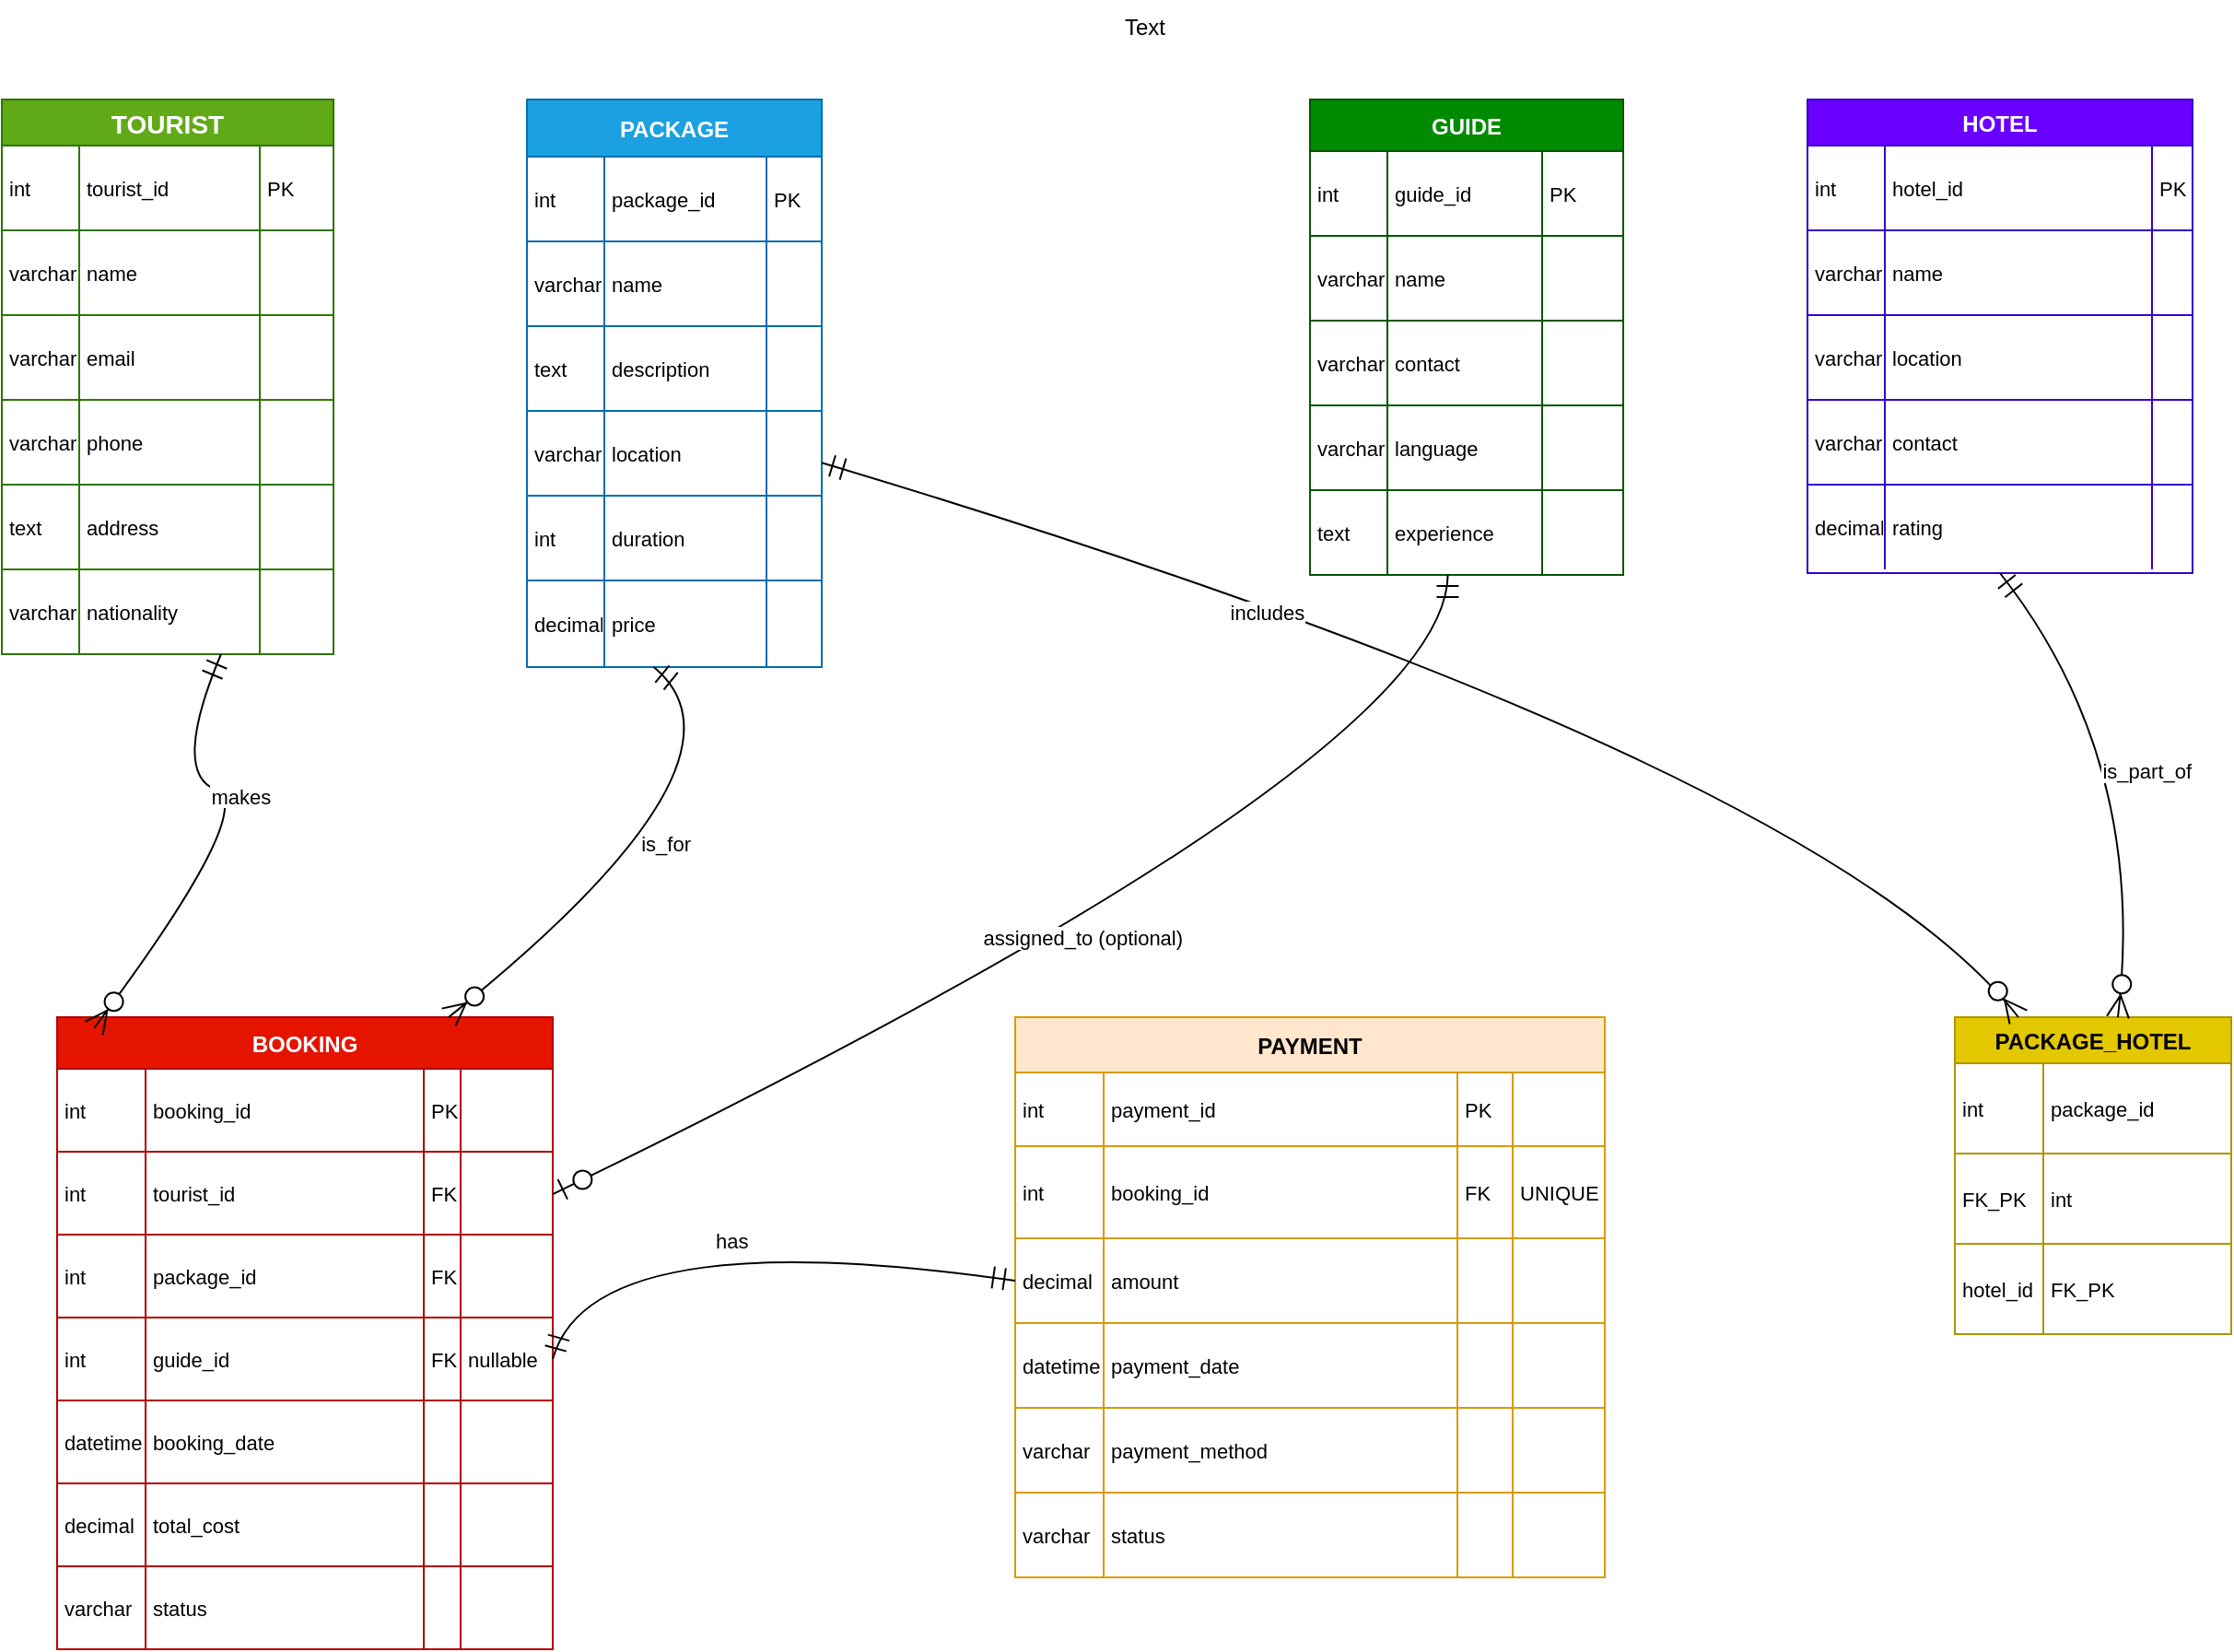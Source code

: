 <mxfile>
    <diagram name="Page-1" id="P1D9KIQ7xLqRnVpTingm">
        <mxGraphModel dx="1326" dy="1809" grid="1" gridSize="10" guides="1" tooltips="1" connect="1" arrows="1" fold="1" page="1" pageScale="1" pageWidth="850" pageHeight="1100" math="1" shadow="0">
            <root>
                <mxCell id="0"/>
                <mxCell id="1" parent="0"/>
                <mxCell id="0a70zYj2JpDnQ0otWvHq-27" value="TOURIST" style="shape=table;startSize=25;container=1;collapsible=0;childLayout=tableLayout;fixedRows=1;rowLines=1;fontStyle=1;align=center;resizeLast=1;fillColor=#60a917;fontColor=#ffffff;strokeColor=#2D7600;fontSize=14;" parent="1" vertex="1">
                    <mxGeometry x="60" y="12" width="180" height="301" as="geometry"/>
                </mxCell>
                <mxCell id="0a70zYj2JpDnQ0otWvHq-28" style="shape=tableRow;horizontal=0;startSize=0;swimlaneHead=0;swimlaneBody=0;fillColor=none;collapsible=0;dropTarget=0;points=[[0,0.5],[1,0.5]];portConstraint=eastwest;top=0;left=0;right=0;bottom=0;" parent="0a70zYj2JpDnQ0otWvHq-27" vertex="1">
                    <mxGeometry y="25" width="180" height="46" as="geometry"/>
                </mxCell>
                <mxCell id="0a70zYj2JpDnQ0otWvHq-29" value="int" style="shape=partialRectangle;connectable=0;fillColor=none;top=0;left=0;bottom=0;right=0;align=left;spacingLeft=2;overflow=hidden;fontSize=11;" parent="0a70zYj2JpDnQ0otWvHq-28" vertex="1">
                    <mxGeometry width="42" height="46" as="geometry">
                        <mxRectangle width="42" height="46" as="alternateBounds"/>
                    </mxGeometry>
                </mxCell>
                <mxCell id="0a70zYj2JpDnQ0otWvHq-30" value="tourist_id" style="shape=partialRectangle;connectable=0;fillColor=none;top=0;left=0;bottom=0;right=0;align=left;spacingLeft=2;overflow=hidden;fontSize=11;" parent="0a70zYj2JpDnQ0otWvHq-28" vertex="1">
                    <mxGeometry x="42" width="98" height="46" as="geometry">
                        <mxRectangle width="98" height="46" as="alternateBounds"/>
                    </mxGeometry>
                </mxCell>
                <mxCell id="0a70zYj2JpDnQ0otWvHq-31" value="PK" style="shape=partialRectangle;connectable=0;fillColor=none;top=0;left=0;bottom=0;right=0;align=left;spacingLeft=2;overflow=hidden;fontSize=11;" parent="0a70zYj2JpDnQ0otWvHq-28" vertex="1">
                    <mxGeometry x="140" width="40" height="46" as="geometry">
                        <mxRectangle width="40" height="46" as="alternateBounds"/>
                    </mxGeometry>
                </mxCell>
                <mxCell id="0a70zYj2JpDnQ0otWvHq-32" style="shape=tableRow;horizontal=0;startSize=0;swimlaneHead=0;swimlaneBody=0;fillColor=none;collapsible=0;dropTarget=0;points=[[0,0.5],[1,0.5]];portConstraint=eastwest;top=0;left=0;right=0;bottom=0;" parent="0a70zYj2JpDnQ0otWvHq-27" vertex="1">
                    <mxGeometry y="71" width="180" height="46" as="geometry"/>
                </mxCell>
                <mxCell id="0a70zYj2JpDnQ0otWvHq-33" value="varchar" style="shape=partialRectangle;connectable=0;fillColor=none;top=0;left=0;bottom=0;right=0;align=left;spacingLeft=2;overflow=hidden;fontSize=11;" parent="0a70zYj2JpDnQ0otWvHq-32" vertex="1">
                    <mxGeometry width="42" height="46" as="geometry">
                        <mxRectangle width="42" height="46" as="alternateBounds"/>
                    </mxGeometry>
                </mxCell>
                <mxCell id="0a70zYj2JpDnQ0otWvHq-34" value="name" style="shape=partialRectangle;connectable=0;fillColor=none;top=0;left=0;bottom=0;right=0;align=left;spacingLeft=2;overflow=hidden;fontSize=11;" parent="0a70zYj2JpDnQ0otWvHq-32" vertex="1">
                    <mxGeometry x="42" width="98" height="46" as="geometry">
                        <mxRectangle width="98" height="46" as="alternateBounds"/>
                    </mxGeometry>
                </mxCell>
                <mxCell id="0a70zYj2JpDnQ0otWvHq-35" value="" style="shape=partialRectangle;connectable=0;fillColor=none;top=0;left=0;bottom=0;right=0;align=left;spacingLeft=2;overflow=hidden;fontSize=11;" parent="0a70zYj2JpDnQ0otWvHq-32" vertex="1">
                    <mxGeometry x="140" width="40" height="46" as="geometry">
                        <mxRectangle width="40" height="46" as="alternateBounds"/>
                    </mxGeometry>
                </mxCell>
                <mxCell id="0a70zYj2JpDnQ0otWvHq-36" style="shape=tableRow;horizontal=0;startSize=0;swimlaneHead=0;swimlaneBody=0;fillColor=none;collapsible=0;dropTarget=0;points=[[0,0.5],[1,0.5]];portConstraint=eastwest;top=0;left=0;right=0;bottom=0;" parent="0a70zYj2JpDnQ0otWvHq-27" vertex="1">
                    <mxGeometry y="117" width="180" height="46" as="geometry"/>
                </mxCell>
                <mxCell id="0a70zYj2JpDnQ0otWvHq-37" value="varchar" style="shape=partialRectangle;connectable=0;fillColor=none;top=0;left=0;bottom=0;right=0;align=left;spacingLeft=2;overflow=hidden;fontSize=11;" parent="0a70zYj2JpDnQ0otWvHq-36" vertex="1">
                    <mxGeometry width="42" height="46" as="geometry">
                        <mxRectangle width="42" height="46" as="alternateBounds"/>
                    </mxGeometry>
                </mxCell>
                <mxCell id="0a70zYj2JpDnQ0otWvHq-38" value="email" style="shape=partialRectangle;connectable=0;fillColor=none;top=0;left=0;bottom=0;right=0;align=left;spacingLeft=2;overflow=hidden;fontSize=11;" parent="0a70zYj2JpDnQ0otWvHq-36" vertex="1">
                    <mxGeometry x="42" width="98" height="46" as="geometry">
                        <mxRectangle width="98" height="46" as="alternateBounds"/>
                    </mxGeometry>
                </mxCell>
                <mxCell id="0a70zYj2JpDnQ0otWvHq-39" value="" style="shape=partialRectangle;connectable=0;fillColor=none;top=0;left=0;bottom=0;right=0;align=left;spacingLeft=2;overflow=hidden;fontSize=11;" parent="0a70zYj2JpDnQ0otWvHq-36" vertex="1">
                    <mxGeometry x="140" width="40" height="46" as="geometry">
                        <mxRectangle width="40" height="46" as="alternateBounds"/>
                    </mxGeometry>
                </mxCell>
                <mxCell id="0a70zYj2JpDnQ0otWvHq-40" style="shape=tableRow;horizontal=0;startSize=0;swimlaneHead=0;swimlaneBody=0;fillColor=none;collapsible=0;dropTarget=0;points=[[0,0.5],[1,0.5]];portConstraint=eastwest;top=0;left=0;right=0;bottom=0;" parent="0a70zYj2JpDnQ0otWvHq-27" vertex="1">
                    <mxGeometry y="163" width="180" height="46" as="geometry"/>
                </mxCell>
                <mxCell id="0a70zYj2JpDnQ0otWvHq-41" value="varchar" style="shape=partialRectangle;connectable=0;fillColor=none;top=0;left=0;bottom=0;right=0;align=left;spacingLeft=2;overflow=hidden;fontSize=11;" parent="0a70zYj2JpDnQ0otWvHq-40" vertex="1">
                    <mxGeometry width="42" height="46" as="geometry">
                        <mxRectangle width="42" height="46" as="alternateBounds"/>
                    </mxGeometry>
                </mxCell>
                <mxCell id="0a70zYj2JpDnQ0otWvHq-42" value="phone" style="shape=partialRectangle;connectable=0;fillColor=none;top=0;left=0;bottom=0;right=0;align=left;spacingLeft=2;overflow=hidden;fontSize=11;" parent="0a70zYj2JpDnQ0otWvHq-40" vertex="1">
                    <mxGeometry x="42" width="98" height="46" as="geometry">
                        <mxRectangle width="98" height="46" as="alternateBounds"/>
                    </mxGeometry>
                </mxCell>
                <mxCell id="0a70zYj2JpDnQ0otWvHq-43" value="" style="shape=partialRectangle;connectable=0;fillColor=none;top=0;left=0;bottom=0;right=0;align=left;spacingLeft=2;overflow=hidden;fontSize=11;" parent="0a70zYj2JpDnQ0otWvHq-40" vertex="1">
                    <mxGeometry x="140" width="40" height="46" as="geometry">
                        <mxRectangle width="40" height="46" as="alternateBounds"/>
                    </mxGeometry>
                </mxCell>
                <mxCell id="0a70zYj2JpDnQ0otWvHq-44" style="shape=tableRow;horizontal=0;startSize=0;swimlaneHead=0;swimlaneBody=0;fillColor=none;collapsible=0;dropTarget=0;points=[[0,0.5],[1,0.5]];portConstraint=eastwest;top=0;left=0;right=0;bottom=0;" parent="0a70zYj2JpDnQ0otWvHq-27" vertex="1">
                    <mxGeometry y="209" width="180" height="46" as="geometry"/>
                </mxCell>
                <mxCell id="0a70zYj2JpDnQ0otWvHq-45" value="text" style="shape=partialRectangle;connectable=0;fillColor=none;top=0;left=0;bottom=0;right=0;align=left;spacingLeft=2;overflow=hidden;fontSize=11;" parent="0a70zYj2JpDnQ0otWvHq-44" vertex="1">
                    <mxGeometry width="42" height="46" as="geometry">
                        <mxRectangle width="42" height="46" as="alternateBounds"/>
                    </mxGeometry>
                </mxCell>
                <mxCell id="0a70zYj2JpDnQ0otWvHq-46" value="address" style="shape=partialRectangle;connectable=0;fillColor=none;top=0;left=0;bottom=0;right=0;align=left;spacingLeft=2;overflow=hidden;fontSize=11;" parent="0a70zYj2JpDnQ0otWvHq-44" vertex="1">
                    <mxGeometry x="42" width="98" height="46" as="geometry">
                        <mxRectangle width="98" height="46" as="alternateBounds"/>
                    </mxGeometry>
                </mxCell>
                <mxCell id="0a70zYj2JpDnQ0otWvHq-47" value="" style="shape=partialRectangle;connectable=0;fillColor=none;top=0;left=0;bottom=0;right=0;align=left;spacingLeft=2;overflow=hidden;fontSize=11;" parent="0a70zYj2JpDnQ0otWvHq-44" vertex="1">
                    <mxGeometry x="140" width="40" height="46" as="geometry">
                        <mxRectangle width="40" height="46" as="alternateBounds"/>
                    </mxGeometry>
                </mxCell>
                <mxCell id="0a70zYj2JpDnQ0otWvHq-48" style="shape=tableRow;horizontal=0;startSize=0;swimlaneHead=0;swimlaneBody=0;fillColor=none;collapsible=0;dropTarget=0;points=[[0,0.5],[1,0.5]];portConstraint=eastwest;top=0;left=0;right=0;bottom=0;" parent="0a70zYj2JpDnQ0otWvHq-27" vertex="1">
                    <mxGeometry y="255" width="180" height="46" as="geometry"/>
                </mxCell>
                <mxCell id="0a70zYj2JpDnQ0otWvHq-49" value="varchar" style="shape=partialRectangle;connectable=0;fillColor=none;top=0;left=0;bottom=0;right=0;align=left;spacingLeft=2;overflow=hidden;fontSize=11;" parent="0a70zYj2JpDnQ0otWvHq-48" vertex="1">
                    <mxGeometry width="42" height="46" as="geometry">
                        <mxRectangle width="42" height="46" as="alternateBounds"/>
                    </mxGeometry>
                </mxCell>
                <mxCell id="0a70zYj2JpDnQ0otWvHq-50" value="nationality" style="shape=partialRectangle;connectable=0;fillColor=none;top=0;left=0;bottom=0;right=0;align=left;spacingLeft=2;overflow=hidden;fontSize=11;" parent="0a70zYj2JpDnQ0otWvHq-48" vertex="1">
                    <mxGeometry x="42" width="98" height="46" as="geometry">
                        <mxRectangle width="98" height="46" as="alternateBounds"/>
                    </mxGeometry>
                </mxCell>
                <mxCell id="0a70zYj2JpDnQ0otWvHq-51" value="" style="shape=partialRectangle;connectable=0;fillColor=none;top=0;left=0;bottom=0;right=0;align=left;spacingLeft=2;overflow=hidden;fontSize=11;" parent="0a70zYj2JpDnQ0otWvHq-48" vertex="1">
                    <mxGeometry x="140" width="40" height="46" as="geometry">
                        <mxRectangle width="40" height="46" as="alternateBounds"/>
                    </mxGeometry>
                </mxCell>
                <mxCell id="0a70zYj2JpDnQ0otWvHq-52" value="PACKAGE" style="shape=table;startSize=31;container=1;collapsible=0;childLayout=tableLayout;fixedRows=1;rowLines=1;fontStyle=1;align=center;resizeLast=1;fillColor=#1ba1e2;fontColor=#ffffff;strokeColor=#006EAF;" parent="1" vertex="1">
                    <mxGeometry x="345" y="12" width="160" height="308" as="geometry"/>
                </mxCell>
                <mxCell id="0a70zYj2JpDnQ0otWvHq-53" style="shape=tableRow;horizontal=0;startSize=0;swimlaneHead=0;swimlaneBody=0;fillColor=none;collapsible=0;dropTarget=0;points=[[0,0.5],[1,0.5]];portConstraint=eastwest;top=0;left=0;right=0;bottom=0;" parent="0a70zYj2JpDnQ0otWvHq-52" vertex="1">
                    <mxGeometry y="31" width="160" height="46" as="geometry"/>
                </mxCell>
                <mxCell id="0a70zYj2JpDnQ0otWvHq-54" value="int" style="shape=partialRectangle;connectable=0;fillColor=none;top=0;left=0;bottom=0;right=0;align=left;spacingLeft=2;overflow=hidden;fontSize=11;" parent="0a70zYj2JpDnQ0otWvHq-53" vertex="1">
                    <mxGeometry width="42" height="46" as="geometry">
                        <mxRectangle width="42" height="46" as="alternateBounds"/>
                    </mxGeometry>
                </mxCell>
                <mxCell id="0a70zYj2JpDnQ0otWvHq-55" value="package_id" style="shape=partialRectangle;connectable=0;fillColor=none;top=0;left=0;bottom=0;right=0;align=left;spacingLeft=2;overflow=hidden;fontSize=11;" parent="0a70zYj2JpDnQ0otWvHq-53" vertex="1">
                    <mxGeometry x="42" width="88" height="46" as="geometry">
                        <mxRectangle width="88" height="46" as="alternateBounds"/>
                    </mxGeometry>
                </mxCell>
                <mxCell id="0a70zYj2JpDnQ0otWvHq-56" value="PK" style="shape=partialRectangle;connectable=0;fillColor=none;top=0;left=0;bottom=0;right=0;align=left;spacingLeft=2;overflow=hidden;fontSize=11;" parent="0a70zYj2JpDnQ0otWvHq-53" vertex="1">
                    <mxGeometry x="130" width="30" height="46" as="geometry">
                        <mxRectangle width="30" height="46" as="alternateBounds"/>
                    </mxGeometry>
                </mxCell>
                <mxCell id="0a70zYj2JpDnQ0otWvHq-57" style="shape=tableRow;horizontal=0;startSize=0;swimlaneHead=0;swimlaneBody=0;fillColor=none;collapsible=0;dropTarget=0;points=[[0,0.5],[1,0.5]];portConstraint=eastwest;top=0;left=0;right=0;bottom=0;" parent="0a70zYj2JpDnQ0otWvHq-52" vertex="1">
                    <mxGeometry y="77" width="160" height="46" as="geometry"/>
                </mxCell>
                <mxCell id="0a70zYj2JpDnQ0otWvHq-58" value="varchar" style="shape=partialRectangle;connectable=0;fillColor=none;top=0;left=0;bottom=0;right=0;align=left;spacingLeft=2;overflow=hidden;fontSize=11;" parent="0a70zYj2JpDnQ0otWvHq-57" vertex="1">
                    <mxGeometry width="42" height="46" as="geometry">
                        <mxRectangle width="42" height="46" as="alternateBounds"/>
                    </mxGeometry>
                </mxCell>
                <mxCell id="0a70zYj2JpDnQ0otWvHq-59" value="name" style="shape=partialRectangle;connectable=0;fillColor=none;top=0;left=0;bottom=0;right=0;align=left;spacingLeft=2;overflow=hidden;fontSize=11;" parent="0a70zYj2JpDnQ0otWvHq-57" vertex="1">
                    <mxGeometry x="42" width="88" height="46" as="geometry">
                        <mxRectangle width="88" height="46" as="alternateBounds"/>
                    </mxGeometry>
                </mxCell>
                <mxCell id="0a70zYj2JpDnQ0otWvHq-60" value="" style="shape=partialRectangle;connectable=0;fillColor=none;top=0;left=0;bottom=0;right=0;align=left;spacingLeft=2;overflow=hidden;fontSize=11;" parent="0a70zYj2JpDnQ0otWvHq-57" vertex="1">
                    <mxGeometry x="130" width="30" height="46" as="geometry">
                        <mxRectangle width="30" height="46" as="alternateBounds"/>
                    </mxGeometry>
                </mxCell>
                <mxCell id="0a70zYj2JpDnQ0otWvHq-61" style="shape=tableRow;horizontal=0;startSize=0;swimlaneHead=0;swimlaneBody=0;fillColor=none;collapsible=0;dropTarget=0;points=[[0,0.5],[1,0.5]];portConstraint=eastwest;top=0;left=0;right=0;bottom=0;" parent="0a70zYj2JpDnQ0otWvHq-52" vertex="1">
                    <mxGeometry y="123" width="160" height="46" as="geometry"/>
                </mxCell>
                <mxCell id="0a70zYj2JpDnQ0otWvHq-62" value="text" style="shape=partialRectangle;connectable=0;fillColor=none;top=0;left=0;bottom=0;right=0;align=left;spacingLeft=2;overflow=hidden;fontSize=11;" parent="0a70zYj2JpDnQ0otWvHq-61" vertex="1">
                    <mxGeometry width="42" height="46" as="geometry">
                        <mxRectangle width="42" height="46" as="alternateBounds"/>
                    </mxGeometry>
                </mxCell>
                <mxCell id="0a70zYj2JpDnQ0otWvHq-63" value="description" style="shape=partialRectangle;connectable=0;fillColor=none;top=0;left=0;bottom=0;right=0;align=left;spacingLeft=2;overflow=hidden;fontSize=11;" parent="0a70zYj2JpDnQ0otWvHq-61" vertex="1">
                    <mxGeometry x="42" width="88" height="46" as="geometry">
                        <mxRectangle width="88" height="46" as="alternateBounds"/>
                    </mxGeometry>
                </mxCell>
                <mxCell id="0a70zYj2JpDnQ0otWvHq-64" value="" style="shape=partialRectangle;connectable=0;fillColor=none;top=0;left=0;bottom=0;right=0;align=left;spacingLeft=2;overflow=hidden;fontSize=11;" parent="0a70zYj2JpDnQ0otWvHq-61" vertex="1">
                    <mxGeometry x="130" width="30" height="46" as="geometry">
                        <mxRectangle width="30" height="46" as="alternateBounds"/>
                    </mxGeometry>
                </mxCell>
                <mxCell id="0a70zYj2JpDnQ0otWvHq-65" style="shape=tableRow;horizontal=0;startSize=0;swimlaneHead=0;swimlaneBody=0;fillColor=none;collapsible=0;dropTarget=0;points=[[0,0.5],[1,0.5]];portConstraint=eastwest;top=0;left=0;right=0;bottom=0;" parent="0a70zYj2JpDnQ0otWvHq-52" vertex="1">
                    <mxGeometry y="169" width="160" height="46" as="geometry"/>
                </mxCell>
                <mxCell id="0a70zYj2JpDnQ0otWvHq-66" value="varchar" style="shape=partialRectangle;connectable=0;fillColor=none;top=0;left=0;bottom=0;right=0;align=left;spacingLeft=2;overflow=hidden;fontSize=11;" parent="0a70zYj2JpDnQ0otWvHq-65" vertex="1">
                    <mxGeometry width="42" height="46" as="geometry">
                        <mxRectangle width="42" height="46" as="alternateBounds"/>
                    </mxGeometry>
                </mxCell>
                <mxCell id="0a70zYj2JpDnQ0otWvHq-67" value="location" style="shape=partialRectangle;connectable=0;fillColor=none;top=0;left=0;bottom=0;right=0;align=left;spacingLeft=2;overflow=hidden;fontSize=11;" parent="0a70zYj2JpDnQ0otWvHq-65" vertex="1">
                    <mxGeometry x="42" width="88" height="46" as="geometry">
                        <mxRectangle width="88" height="46" as="alternateBounds"/>
                    </mxGeometry>
                </mxCell>
                <mxCell id="0a70zYj2JpDnQ0otWvHq-68" value="" style="shape=partialRectangle;connectable=0;fillColor=none;top=0;left=0;bottom=0;right=0;align=left;spacingLeft=2;overflow=hidden;fontSize=11;" parent="0a70zYj2JpDnQ0otWvHq-65" vertex="1">
                    <mxGeometry x="130" width="30" height="46" as="geometry">
                        <mxRectangle width="30" height="46" as="alternateBounds"/>
                    </mxGeometry>
                </mxCell>
                <mxCell id="0a70zYj2JpDnQ0otWvHq-69" style="shape=tableRow;horizontal=0;startSize=0;swimlaneHead=0;swimlaneBody=0;fillColor=none;collapsible=0;dropTarget=0;points=[[0,0.5],[1,0.5]];portConstraint=eastwest;top=0;left=0;right=0;bottom=0;" parent="0a70zYj2JpDnQ0otWvHq-52" vertex="1">
                    <mxGeometry y="215" width="160" height="46" as="geometry"/>
                </mxCell>
                <mxCell id="0a70zYj2JpDnQ0otWvHq-70" value="int" style="shape=partialRectangle;connectable=0;fillColor=none;top=0;left=0;bottom=0;right=0;align=left;spacingLeft=2;overflow=hidden;fontSize=11;" parent="0a70zYj2JpDnQ0otWvHq-69" vertex="1">
                    <mxGeometry width="42" height="46" as="geometry">
                        <mxRectangle width="42" height="46" as="alternateBounds"/>
                    </mxGeometry>
                </mxCell>
                <mxCell id="0a70zYj2JpDnQ0otWvHq-71" value="duration" style="shape=partialRectangle;connectable=0;fillColor=none;top=0;left=0;bottom=0;right=0;align=left;spacingLeft=2;overflow=hidden;fontSize=11;" parent="0a70zYj2JpDnQ0otWvHq-69" vertex="1">
                    <mxGeometry x="42" width="88" height="46" as="geometry">
                        <mxRectangle width="88" height="46" as="alternateBounds"/>
                    </mxGeometry>
                </mxCell>
                <mxCell id="0a70zYj2JpDnQ0otWvHq-72" value="" style="shape=partialRectangle;connectable=0;fillColor=none;top=0;left=0;bottom=0;right=0;align=left;spacingLeft=2;overflow=hidden;fontSize=11;" parent="0a70zYj2JpDnQ0otWvHq-69" vertex="1">
                    <mxGeometry x="130" width="30" height="46" as="geometry">
                        <mxRectangle width="30" height="46" as="alternateBounds"/>
                    </mxGeometry>
                </mxCell>
                <mxCell id="0a70zYj2JpDnQ0otWvHq-73" style="shape=tableRow;horizontal=0;startSize=0;swimlaneHead=0;swimlaneBody=0;fillColor=none;collapsible=0;dropTarget=0;points=[[0,0.5],[1,0.5]];portConstraint=eastwest;top=0;left=0;right=0;bottom=0;" parent="0a70zYj2JpDnQ0otWvHq-52" vertex="1">
                    <mxGeometry y="261" width="160" height="47" as="geometry"/>
                </mxCell>
                <mxCell id="0a70zYj2JpDnQ0otWvHq-74" value="decimal" style="shape=partialRectangle;connectable=0;fillColor=none;top=0;left=0;bottom=0;right=0;align=left;spacingLeft=2;overflow=hidden;fontSize=11;" parent="0a70zYj2JpDnQ0otWvHq-73" vertex="1">
                    <mxGeometry width="42" height="47" as="geometry">
                        <mxRectangle width="42" height="47" as="alternateBounds"/>
                    </mxGeometry>
                </mxCell>
                <mxCell id="0a70zYj2JpDnQ0otWvHq-75" value="price" style="shape=partialRectangle;connectable=0;fillColor=none;top=0;left=0;bottom=0;right=0;align=left;spacingLeft=2;overflow=hidden;fontSize=11;" parent="0a70zYj2JpDnQ0otWvHq-73" vertex="1">
                    <mxGeometry x="42" width="88" height="47" as="geometry">
                        <mxRectangle width="88" height="47" as="alternateBounds"/>
                    </mxGeometry>
                </mxCell>
                <mxCell id="0a70zYj2JpDnQ0otWvHq-76" value="" style="shape=partialRectangle;connectable=0;fillColor=none;top=0;left=0;bottom=0;right=0;align=left;spacingLeft=2;overflow=hidden;fontSize=11;" parent="0a70zYj2JpDnQ0otWvHq-73" vertex="1">
                    <mxGeometry x="130" width="30" height="47" as="geometry">
                        <mxRectangle width="30" height="47" as="alternateBounds"/>
                    </mxGeometry>
                </mxCell>
                <mxCell id="0a70zYj2JpDnQ0otWvHq-77" value="GUIDE" style="shape=table;startSize=28;container=1;collapsible=0;childLayout=tableLayout;fixedRows=1;rowLines=1;fontStyle=1;align=center;resizeLast=1;fillColor=#008a00;fontColor=#ffffff;strokeColor=#005700;" parent="1" vertex="1">
                    <mxGeometry x="770" y="12" width="170" height="258" as="geometry"/>
                </mxCell>
                <mxCell id="0a70zYj2JpDnQ0otWvHq-78" style="shape=tableRow;horizontal=0;startSize=0;swimlaneHead=0;swimlaneBody=0;fillColor=none;collapsible=0;dropTarget=0;points=[[0,0.5],[1,0.5]];portConstraint=eastwest;top=0;left=0;right=0;bottom=0;" parent="0a70zYj2JpDnQ0otWvHq-77" vertex="1">
                    <mxGeometry y="28" width="170" height="46" as="geometry"/>
                </mxCell>
                <mxCell id="0a70zYj2JpDnQ0otWvHq-79" value="int" style="shape=partialRectangle;connectable=0;fillColor=none;top=0;left=0;bottom=0;right=0;align=left;spacingLeft=2;overflow=hidden;fontSize=11;" parent="0a70zYj2JpDnQ0otWvHq-78" vertex="1">
                    <mxGeometry width="42" height="46" as="geometry">
                        <mxRectangle width="42" height="46" as="alternateBounds"/>
                    </mxGeometry>
                </mxCell>
                <mxCell id="0a70zYj2JpDnQ0otWvHq-80" value="guide_id" style="shape=partialRectangle;connectable=0;fillColor=none;top=0;left=0;bottom=0;right=0;align=left;spacingLeft=2;overflow=hidden;fontSize=11;" parent="0a70zYj2JpDnQ0otWvHq-78" vertex="1">
                    <mxGeometry x="42" width="84" height="46" as="geometry">
                        <mxRectangle width="84" height="46" as="alternateBounds"/>
                    </mxGeometry>
                </mxCell>
                <mxCell id="0a70zYj2JpDnQ0otWvHq-81" value="PK" style="shape=partialRectangle;connectable=0;fillColor=none;top=0;left=0;bottom=0;right=0;align=left;spacingLeft=2;overflow=hidden;fontSize=11;" parent="0a70zYj2JpDnQ0otWvHq-78" vertex="1">
                    <mxGeometry x="126" width="44" height="46" as="geometry">
                        <mxRectangle width="44" height="46" as="alternateBounds"/>
                    </mxGeometry>
                </mxCell>
                <mxCell id="0a70zYj2JpDnQ0otWvHq-82" style="shape=tableRow;horizontal=0;startSize=0;swimlaneHead=0;swimlaneBody=0;fillColor=none;collapsible=0;dropTarget=0;points=[[0,0.5],[1,0.5]];portConstraint=eastwest;top=0;left=0;right=0;bottom=0;" parent="0a70zYj2JpDnQ0otWvHq-77" vertex="1">
                    <mxGeometry y="74" width="170" height="46" as="geometry"/>
                </mxCell>
                <mxCell id="0a70zYj2JpDnQ0otWvHq-83" value="varchar" style="shape=partialRectangle;connectable=0;fillColor=none;top=0;left=0;bottom=0;right=0;align=left;spacingLeft=2;overflow=hidden;fontSize=11;" parent="0a70zYj2JpDnQ0otWvHq-82" vertex="1">
                    <mxGeometry width="42" height="46" as="geometry">
                        <mxRectangle width="42" height="46" as="alternateBounds"/>
                    </mxGeometry>
                </mxCell>
                <mxCell id="0a70zYj2JpDnQ0otWvHq-84" value="name" style="shape=partialRectangle;connectable=0;fillColor=none;top=0;left=0;bottom=0;right=0;align=left;spacingLeft=2;overflow=hidden;fontSize=11;" parent="0a70zYj2JpDnQ0otWvHq-82" vertex="1">
                    <mxGeometry x="42" width="84" height="46" as="geometry">
                        <mxRectangle width="84" height="46" as="alternateBounds"/>
                    </mxGeometry>
                </mxCell>
                <mxCell id="0a70zYj2JpDnQ0otWvHq-85" value="" style="shape=partialRectangle;connectable=0;fillColor=none;top=0;left=0;bottom=0;right=0;align=left;spacingLeft=2;overflow=hidden;fontSize=11;" parent="0a70zYj2JpDnQ0otWvHq-82" vertex="1">
                    <mxGeometry x="126" width="44" height="46" as="geometry">
                        <mxRectangle width="44" height="46" as="alternateBounds"/>
                    </mxGeometry>
                </mxCell>
                <mxCell id="0a70zYj2JpDnQ0otWvHq-86" style="shape=tableRow;horizontal=0;startSize=0;swimlaneHead=0;swimlaneBody=0;fillColor=none;collapsible=0;dropTarget=0;points=[[0,0.5],[1,0.5]];portConstraint=eastwest;top=0;left=0;right=0;bottom=0;" parent="0a70zYj2JpDnQ0otWvHq-77" vertex="1">
                    <mxGeometry y="120" width="170" height="46" as="geometry"/>
                </mxCell>
                <mxCell id="0a70zYj2JpDnQ0otWvHq-87" value="varchar" style="shape=partialRectangle;connectable=0;fillColor=none;top=0;left=0;bottom=0;right=0;align=left;spacingLeft=2;overflow=hidden;fontSize=11;" parent="0a70zYj2JpDnQ0otWvHq-86" vertex="1">
                    <mxGeometry width="42" height="46" as="geometry">
                        <mxRectangle width="42" height="46" as="alternateBounds"/>
                    </mxGeometry>
                </mxCell>
                <mxCell id="0a70zYj2JpDnQ0otWvHq-88" value="contact" style="shape=partialRectangle;connectable=0;fillColor=none;top=0;left=0;bottom=0;right=0;align=left;spacingLeft=2;overflow=hidden;fontSize=11;" parent="0a70zYj2JpDnQ0otWvHq-86" vertex="1">
                    <mxGeometry x="42" width="84" height="46" as="geometry">
                        <mxRectangle width="84" height="46" as="alternateBounds"/>
                    </mxGeometry>
                </mxCell>
                <mxCell id="0a70zYj2JpDnQ0otWvHq-89" value="" style="shape=partialRectangle;connectable=0;fillColor=none;top=0;left=0;bottom=0;right=0;align=left;spacingLeft=2;overflow=hidden;fontSize=11;" parent="0a70zYj2JpDnQ0otWvHq-86" vertex="1">
                    <mxGeometry x="126" width="44" height="46" as="geometry">
                        <mxRectangle width="44" height="46" as="alternateBounds"/>
                    </mxGeometry>
                </mxCell>
                <mxCell id="0a70zYj2JpDnQ0otWvHq-90" style="shape=tableRow;horizontal=0;startSize=0;swimlaneHead=0;swimlaneBody=0;fillColor=none;collapsible=0;dropTarget=0;points=[[0,0.5],[1,0.5]];portConstraint=eastwest;top=0;left=0;right=0;bottom=0;" parent="0a70zYj2JpDnQ0otWvHq-77" vertex="1">
                    <mxGeometry y="166" width="170" height="46" as="geometry"/>
                </mxCell>
                <mxCell id="0a70zYj2JpDnQ0otWvHq-91" value="varchar" style="shape=partialRectangle;connectable=0;fillColor=none;top=0;left=0;bottom=0;right=0;align=left;spacingLeft=2;overflow=hidden;fontSize=11;" parent="0a70zYj2JpDnQ0otWvHq-90" vertex="1">
                    <mxGeometry width="42" height="46" as="geometry">
                        <mxRectangle width="42" height="46" as="alternateBounds"/>
                    </mxGeometry>
                </mxCell>
                <mxCell id="0a70zYj2JpDnQ0otWvHq-92" value="language" style="shape=partialRectangle;connectable=0;fillColor=none;top=0;left=0;bottom=0;right=0;align=left;spacingLeft=2;overflow=hidden;fontSize=11;" parent="0a70zYj2JpDnQ0otWvHq-90" vertex="1">
                    <mxGeometry x="42" width="84" height="46" as="geometry">
                        <mxRectangle width="84" height="46" as="alternateBounds"/>
                    </mxGeometry>
                </mxCell>
                <mxCell id="0a70zYj2JpDnQ0otWvHq-93" value="" style="shape=partialRectangle;connectable=0;fillColor=none;top=0;left=0;bottom=0;right=0;align=left;spacingLeft=2;overflow=hidden;fontSize=11;" parent="0a70zYj2JpDnQ0otWvHq-90" vertex="1">
                    <mxGeometry x="126" width="44" height="46" as="geometry">
                        <mxRectangle width="44" height="46" as="alternateBounds"/>
                    </mxGeometry>
                </mxCell>
                <mxCell id="0a70zYj2JpDnQ0otWvHq-94" style="shape=tableRow;horizontal=0;startSize=0;swimlaneHead=0;swimlaneBody=0;fillColor=none;collapsible=0;dropTarget=0;points=[[0,0.5],[1,0.5]];portConstraint=eastwest;top=0;left=0;right=0;bottom=0;" parent="0a70zYj2JpDnQ0otWvHq-77" vertex="1">
                    <mxGeometry y="212" width="170" height="46" as="geometry"/>
                </mxCell>
                <mxCell id="0a70zYj2JpDnQ0otWvHq-95" value="text" style="shape=partialRectangle;connectable=0;fillColor=none;top=0;left=0;bottom=0;right=0;align=left;spacingLeft=2;overflow=hidden;fontSize=11;" parent="0a70zYj2JpDnQ0otWvHq-94" vertex="1">
                    <mxGeometry width="42" height="46" as="geometry">
                        <mxRectangle width="42" height="46" as="alternateBounds"/>
                    </mxGeometry>
                </mxCell>
                <mxCell id="0a70zYj2JpDnQ0otWvHq-96" value="experience" style="shape=partialRectangle;connectable=0;fillColor=none;top=0;left=0;bottom=0;right=0;align=left;spacingLeft=2;overflow=hidden;fontSize=11;" parent="0a70zYj2JpDnQ0otWvHq-94" vertex="1">
                    <mxGeometry x="42" width="84" height="46" as="geometry">
                        <mxRectangle width="84" height="46" as="alternateBounds"/>
                    </mxGeometry>
                </mxCell>
                <mxCell id="0a70zYj2JpDnQ0otWvHq-97" value="" style="shape=partialRectangle;connectable=0;fillColor=none;top=0;left=0;bottom=0;right=0;align=left;spacingLeft=2;overflow=hidden;fontSize=11;" parent="0a70zYj2JpDnQ0otWvHq-94" vertex="1">
                    <mxGeometry x="126" width="44" height="46" as="geometry">
                        <mxRectangle width="44" height="46" as="alternateBounds"/>
                    </mxGeometry>
                </mxCell>
                <mxCell id="0a70zYj2JpDnQ0otWvHq-98" value="HOTEL" style="shape=table;startSize=25;container=1;collapsible=0;childLayout=tableLayout;fixedRows=1;rowLines=1;fontStyle=1;align=center;resizeLast=1;fillColor=#6a00ff;fontColor=#ffffff;strokeColor=#3700CC;" parent="1" vertex="1">
                    <mxGeometry x="1040" y="12" width="209" height="257" as="geometry"/>
                </mxCell>
                <mxCell id="0a70zYj2JpDnQ0otWvHq-99" style="shape=tableRow;horizontal=0;startSize=0;swimlaneHead=0;swimlaneBody=0;fillColor=none;collapsible=0;dropTarget=0;points=[[0,0.5],[1,0.5]];portConstraint=eastwest;top=0;left=0;right=0;bottom=0;" parent="0a70zYj2JpDnQ0otWvHq-98" vertex="1">
                    <mxGeometry y="25" width="209" height="46" as="geometry"/>
                </mxCell>
                <mxCell id="0a70zYj2JpDnQ0otWvHq-100" value="int" style="shape=partialRectangle;connectable=0;fillColor=none;top=0;left=0;bottom=0;right=0;align=left;spacingLeft=2;overflow=hidden;fontSize=11;" parent="0a70zYj2JpDnQ0otWvHq-99" vertex="1">
                    <mxGeometry width="42" height="46" as="geometry">
                        <mxRectangle width="42" height="46" as="alternateBounds"/>
                    </mxGeometry>
                </mxCell>
                <mxCell id="0a70zYj2JpDnQ0otWvHq-101" value="hotel_id" style="shape=partialRectangle;connectable=0;fillColor=none;top=0;left=0;bottom=0;right=0;align=left;spacingLeft=2;overflow=hidden;fontSize=11;" parent="0a70zYj2JpDnQ0otWvHq-99" vertex="1">
                    <mxGeometry x="42" width="145" height="46" as="geometry">
                        <mxRectangle width="145" height="46" as="alternateBounds"/>
                    </mxGeometry>
                </mxCell>
                <mxCell id="0a70zYj2JpDnQ0otWvHq-102" value="PK" style="shape=partialRectangle;connectable=0;fillColor=none;top=0;left=0;bottom=0;right=0;align=left;spacingLeft=2;overflow=hidden;fontSize=11;" parent="0a70zYj2JpDnQ0otWvHq-99" vertex="1">
                    <mxGeometry x="187" width="22" height="46" as="geometry">
                        <mxRectangle width="22" height="46" as="alternateBounds"/>
                    </mxGeometry>
                </mxCell>
                <mxCell id="0a70zYj2JpDnQ0otWvHq-103" style="shape=tableRow;horizontal=0;startSize=0;swimlaneHead=0;swimlaneBody=0;fillColor=none;collapsible=0;dropTarget=0;points=[[0,0.5],[1,0.5]];portConstraint=eastwest;top=0;left=0;right=0;bottom=0;" parent="0a70zYj2JpDnQ0otWvHq-98" vertex="1">
                    <mxGeometry y="71" width="209" height="46" as="geometry"/>
                </mxCell>
                <mxCell id="0a70zYj2JpDnQ0otWvHq-104" value="varchar" style="shape=partialRectangle;connectable=0;fillColor=none;top=0;left=0;bottom=0;right=0;align=left;spacingLeft=2;overflow=hidden;fontSize=11;" parent="0a70zYj2JpDnQ0otWvHq-103" vertex="1">
                    <mxGeometry width="42" height="46" as="geometry">
                        <mxRectangle width="42" height="46" as="alternateBounds"/>
                    </mxGeometry>
                </mxCell>
                <mxCell id="0a70zYj2JpDnQ0otWvHq-105" value="name" style="shape=partialRectangle;connectable=0;fillColor=none;top=0;left=0;bottom=0;right=0;align=left;spacingLeft=2;overflow=hidden;fontSize=11;" parent="0a70zYj2JpDnQ0otWvHq-103" vertex="1">
                    <mxGeometry x="42" width="145" height="46" as="geometry">
                        <mxRectangle width="145" height="46" as="alternateBounds"/>
                    </mxGeometry>
                </mxCell>
                <mxCell id="0a70zYj2JpDnQ0otWvHq-106" value="" style="shape=partialRectangle;connectable=0;fillColor=none;top=0;left=0;bottom=0;right=0;align=left;spacingLeft=2;overflow=hidden;fontSize=11;" parent="0a70zYj2JpDnQ0otWvHq-103" vertex="1">
                    <mxGeometry x="187" width="22" height="46" as="geometry">
                        <mxRectangle width="22" height="46" as="alternateBounds"/>
                    </mxGeometry>
                </mxCell>
                <mxCell id="0a70zYj2JpDnQ0otWvHq-107" style="shape=tableRow;horizontal=0;startSize=0;swimlaneHead=0;swimlaneBody=0;fillColor=none;collapsible=0;dropTarget=0;points=[[0,0.5],[1,0.5]];portConstraint=eastwest;top=0;left=0;right=0;bottom=0;" parent="0a70zYj2JpDnQ0otWvHq-98" vertex="1">
                    <mxGeometry y="117" width="209" height="46" as="geometry"/>
                </mxCell>
                <mxCell id="0a70zYj2JpDnQ0otWvHq-108" value="varchar" style="shape=partialRectangle;connectable=0;fillColor=none;top=0;left=0;bottom=0;right=0;align=left;spacingLeft=2;overflow=hidden;fontSize=11;" parent="0a70zYj2JpDnQ0otWvHq-107" vertex="1">
                    <mxGeometry width="42" height="46" as="geometry">
                        <mxRectangle width="42" height="46" as="alternateBounds"/>
                    </mxGeometry>
                </mxCell>
                <mxCell id="0a70zYj2JpDnQ0otWvHq-109" value="location" style="shape=partialRectangle;connectable=0;fillColor=none;top=0;left=0;bottom=0;right=0;align=left;spacingLeft=2;overflow=hidden;fontSize=11;" parent="0a70zYj2JpDnQ0otWvHq-107" vertex="1">
                    <mxGeometry x="42" width="145" height="46" as="geometry">
                        <mxRectangle width="145" height="46" as="alternateBounds"/>
                    </mxGeometry>
                </mxCell>
                <mxCell id="0a70zYj2JpDnQ0otWvHq-110" value="" style="shape=partialRectangle;connectable=0;fillColor=none;top=0;left=0;bottom=0;right=0;align=left;spacingLeft=2;overflow=hidden;fontSize=11;" parent="0a70zYj2JpDnQ0otWvHq-107" vertex="1">
                    <mxGeometry x="187" width="22" height="46" as="geometry">
                        <mxRectangle width="22" height="46" as="alternateBounds"/>
                    </mxGeometry>
                </mxCell>
                <mxCell id="0a70zYj2JpDnQ0otWvHq-111" style="shape=tableRow;horizontal=0;startSize=0;swimlaneHead=0;swimlaneBody=0;fillColor=none;collapsible=0;dropTarget=0;points=[[0,0.5],[1,0.5]];portConstraint=eastwest;top=0;left=0;right=0;bottom=0;" parent="0a70zYj2JpDnQ0otWvHq-98" vertex="1">
                    <mxGeometry y="163" width="209" height="46" as="geometry"/>
                </mxCell>
                <mxCell id="0a70zYj2JpDnQ0otWvHq-112" value="varchar" style="shape=partialRectangle;connectable=0;fillColor=none;top=0;left=0;bottom=0;right=0;align=left;spacingLeft=2;overflow=hidden;fontSize=11;" parent="0a70zYj2JpDnQ0otWvHq-111" vertex="1">
                    <mxGeometry width="42" height="46" as="geometry">
                        <mxRectangle width="42" height="46" as="alternateBounds"/>
                    </mxGeometry>
                </mxCell>
                <mxCell id="0a70zYj2JpDnQ0otWvHq-113" value="contact" style="shape=partialRectangle;connectable=0;fillColor=none;top=0;left=0;bottom=0;right=0;align=left;spacingLeft=2;overflow=hidden;fontSize=11;" parent="0a70zYj2JpDnQ0otWvHq-111" vertex="1">
                    <mxGeometry x="42" width="145" height="46" as="geometry">
                        <mxRectangle width="145" height="46" as="alternateBounds"/>
                    </mxGeometry>
                </mxCell>
                <mxCell id="0a70zYj2JpDnQ0otWvHq-114" value="" style="shape=partialRectangle;connectable=0;fillColor=none;top=0;left=0;bottom=0;right=0;align=left;spacingLeft=2;overflow=hidden;fontSize=11;" parent="0a70zYj2JpDnQ0otWvHq-111" vertex="1">
                    <mxGeometry x="187" width="22" height="46" as="geometry">
                        <mxRectangle width="22" height="46" as="alternateBounds"/>
                    </mxGeometry>
                </mxCell>
                <mxCell id="0a70zYj2JpDnQ0otWvHq-115" style="shape=tableRow;horizontal=0;startSize=0;swimlaneHead=0;swimlaneBody=0;fillColor=none;collapsible=0;dropTarget=0;points=[[0,0.5],[1,0.5]];portConstraint=eastwest;top=0;left=0;right=0;bottom=0;" parent="0a70zYj2JpDnQ0otWvHq-98" vertex="1">
                    <mxGeometry y="209" width="209" height="46" as="geometry"/>
                </mxCell>
                <mxCell id="0a70zYj2JpDnQ0otWvHq-116" value="decimal" style="shape=partialRectangle;connectable=0;fillColor=none;top=0;left=0;bottom=0;right=0;align=left;spacingLeft=2;overflow=hidden;fontSize=11;" parent="0a70zYj2JpDnQ0otWvHq-115" vertex="1">
                    <mxGeometry width="42" height="46" as="geometry">
                        <mxRectangle width="42" height="46" as="alternateBounds"/>
                    </mxGeometry>
                </mxCell>
                <mxCell id="0a70zYj2JpDnQ0otWvHq-117" value="rating" style="shape=partialRectangle;connectable=0;fillColor=none;top=0;left=0;bottom=0;right=0;align=left;spacingLeft=2;overflow=hidden;fontSize=11;" parent="0a70zYj2JpDnQ0otWvHq-115" vertex="1">
                    <mxGeometry x="42" width="145" height="46" as="geometry">
                        <mxRectangle width="145" height="46" as="alternateBounds"/>
                    </mxGeometry>
                </mxCell>
                <mxCell id="0a70zYj2JpDnQ0otWvHq-118" value="" style="shape=partialRectangle;connectable=0;fillColor=none;top=0;left=0;bottom=0;right=0;align=left;spacingLeft=2;overflow=hidden;fontSize=11;" parent="0a70zYj2JpDnQ0otWvHq-115" vertex="1">
                    <mxGeometry x="187" width="22" height="46" as="geometry">
                        <mxRectangle width="22" height="46" as="alternateBounds"/>
                    </mxGeometry>
                </mxCell>
                <mxCell id="0a70zYj2JpDnQ0otWvHq-119" value="BOOKING" style="shape=table;startSize=28;container=1;collapsible=0;childLayout=tableLayout;fixedRows=1;rowLines=1;fontStyle=1;align=center;resizeLast=1;fillColor=#e51400;strokeColor=#B20000;fontColor=#ffffff;" parent="1" vertex="1">
                    <mxGeometry x="90" y="510" width="269" height="343" as="geometry"/>
                </mxCell>
                <mxCell id="0a70zYj2JpDnQ0otWvHq-120" style="shape=tableRow;horizontal=0;startSize=0;swimlaneHead=0;swimlaneBody=0;fillColor=none;collapsible=0;dropTarget=0;points=[[0,0.5],[1,0.5]];portConstraint=eastwest;top=0;left=0;right=0;bottom=0;" parent="0a70zYj2JpDnQ0otWvHq-119" vertex="1">
                    <mxGeometry y="28" width="269" height="45" as="geometry"/>
                </mxCell>
                <mxCell id="0a70zYj2JpDnQ0otWvHq-121" value="int" style="shape=partialRectangle;connectable=0;fillColor=none;top=0;left=0;bottom=0;right=0;align=left;spacingLeft=2;overflow=hidden;fontSize=11;" parent="0a70zYj2JpDnQ0otWvHq-120" vertex="1">
                    <mxGeometry width="48" height="45" as="geometry">
                        <mxRectangle width="48" height="45" as="alternateBounds"/>
                    </mxGeometry>
                </mxCell>
                <mxCell id="0a70zYj2JpDnQ0otWvHq-122" value="booking_id" style="shape=partialRectangle;connectable=0;fillColor=none;top=0;left=0;bottom=0;right=0;align=left;spacingLeft=2;overflow=hidden;fontSize=11;" parent="0a70zYj2JpDnQ0otWvHq-120" vertex="1">
                    <mxGeometry x="48" width="151" height="45" as="geometry">
                        <mxRectangle width="151" height="45" as="alternateBounds"/>
                    </mxGeometry>
                </mxCell>
                <mxCell id="0a70zYj2JpDnQ0otWvHq-123" value="PK" style="shape=partialRectangle;connectable=0;fillColor=none;top=0;left=0;bottom=0;right=0;align=left;spacingLeft=2;overflow=hidden;fontSize=11;" parent="0a70zYj2JpDnQ0otWvHq-120" vertex="1">
                    <mxGeometry x="199" width="20" height="45" as="geometry">
                        <mxRectangle width="20" height="45" as="alternateBounds"/>
                    </mxGeometry>
                </mxCell>
                <mxCell id="0a70zYj2JpDnQ0otWvHq-124" value="" style="shape=partialRectangle;connectable=0;fillColor=none;top=0;left=0;bottom=0;right=0;align=left;spacingLeft=2;overflow=hidden;fontSize=11;" parent="0a70zYj2JpDnQ0otWvHq-120" vertex="1">
                    <mxGeometry x="219" width="50" height="45" as="geometry">
                        <mxRectangle width="50" height="45" as="alternateBounds"/>
                    </mxGeometry>
                </mxCell>
                <mxCell id="0a70zYj2JpDnQ0otWvHq-125" style="shape=tableRow;horizontal=0;startSize=0;swimlaneHead=0;swimlaneBody=0;fillColor=none;collapsible=0;dropTarget=0;points=[[0,0.5],[1,0.5]];portConstraint=eastwest;top=0;left=0;right=0;bottom=0;" parent="0a70zYj2JpDnQ0otWvHq-119" vertex="1">
                    <mxGeometry y="73" width="269" height="45" as="geometry"/>
                </mxCell>
                <mxCell id="0a70zYj2JpDnQ0otWvHq-126" value="int" style="shape=partialRectangle;connectable=0;fillColor=none;top=0;left=0;bottom=0;right=0;align=left;spacingLeft=2;overflow=hidden;fontSize=11;" parent="0a70zYj2JpDnQ0otWvHq-125" vertex="1">
                    <mxGeometry width="48" height="45" as="geometry">
                        <mxRectangle width="48" height="45" as="alternateBounds"/>
                    </mxGeometry>
                </mxCell>
                <mxCell id="0a70zYj2JpDnQ0otWvHq-127" value="tourist_id" style="shape=partialRectangle;connectable=0;fillColor=none;top=0;left=0;bottom=0;right=0;align=left;spacingLeft=2;overflow=hidden;fontSize=11;" parent="0a70zYj2JpDnQ0otWvHq-125" vertex="1">
                    <mxGeometry x="48" width="151" height="45" as="geometry">
                        <mxRectangle width="151" height="45" as="alternateBounds"/>
                    </mxGeometry>
                </mxCell>
                <mxCell id="0a70zYj2JpDnQ0otWvHq-128" value="FK" style="shape=partialRectangle;connectable=0;fillColor=none;top=0;left=0;bottom=0;right=0;align=left;spacingLeft=2;overflow=hidden;fontSize=11;" parent="0a70zYj2JpDnQ0otWvHq-125" vertex="1">
                    <mxGeometry x="199" width="20" height="45" as="geometry">
                        <mxRectangle width="20" height="45" as="alternateBounds"/>
                    </mxGeometry>
                </mxCell>
                <mxCell id="0a70zYj2JpDnQ0otWvHq-129" value="" style="shape=partialRectangle;connectable=0;fillColor=none;top=0;left=0;bottom=0;right=0;align=left;spacingLeft=2;overflow=hidden;fontSize=11;" parent="0a70zYj2JpDnQ0otWvHq-125" vertex="1">
                    <mxGeometry x="219" width="50" height="45" as="geometry">
                        <mxRectangle width="50" height="45" as="alternateBounds"/>
                    </mxGeometry>
                </mxCell>
                <mxCell id="0a70zYj2JpDnQ0otWvHq-130" style="shape=tableRow;horizontal=0;startSize=0;swimlaneHead=0;swimlaneBody=0;fillColor=none;collapsible=0;dropTarget=0;points=[[0,0.5],[1,0.5]];portConstraint=eastwest;top=0;left=0;right=0;bottom=0;" parent="0a70zYj2JpDnQ0otWvHq-119" vertex="1">
                    <mxGeometry y="118" width="269" height="45" as="geometry"/>
                </mxCell>
                <mxCell id="0a70zYj2JpDnQ0otWvHq-131" value="int" style="shape=partialRectangle;connectable=0;fillColor=none;top=0;left=0;bottom=0;right=0;align=left;spacingLeft=2;overflow=hidden;fontSize=11;" parent="0a70zYj2JpDnQ0otWvHq-130" vertex="1">
                    <mxGeometry width="48" height="45" as="geometry">
                        <mxRectangle width="48" height="45" as="alternateBounds"/>
                    </mxGeometry>
                </mxCell>
                <mxCell id="0a70zYj2JpDnQ0otWvHq-132" value="package_id" style="shape=partialRectangle;connectable=0;fillColor=none;top=0;left=0;bottom=0;right=0;align=left;spacingLeft=2;overflow=hidden;fontSize=11;" parent="0a70zYj2JpDnQ0otWvHq-130" vertex="1">
                    <mxGeometry x="48" width="151" height="45" as="geometry">
                        <mxRectangle width="151" height="45" as="alternateBounds"/>
                    </mxGeometry>
                </mxCell>
                <mxCell id="0a70zYj2JpDnQ0otWvHq-133" value="FK" style="shape=partialRectangle;connectable=0;fillColor=none;top=0;left=0;bottom=0;right=0;align=left;spacingLeft=2;overflow=hidden;fontSize=11;" parent="0a70zYj2JpDnQ0otWvHq-130" vertex="1">
                    <mxGeometry x="199" width="20" height="45" as="geometry">
                        <mxRectangle width="20" height="45" as="alternateBounds"/>
                    </mxGeometry>
                </mxCell>
                <mxCell id="0a70zYj2JpDnQ0otWvHq-134" value="" style="shape=partialRectangle;connectable=0;fillColor=none;top=0;left=0;bottom=0;right=0;align=left;spacingLeft=2;overflow=hidden;fontSize=11;" parent="0a70zYj2JpDnQ0otWvHq-130" vertex="1">
                    <mxGeometry x="219" width="50" height="45" as="geometry">
                        <mxRectangle width="50" height="45" as="alternateBounds"/>
                    </mxGeometry>
                </mxCell>
                <mxCell id="0a70zYj2JpDnQ0otWvHq-135" style="shape=tableRow;horizontal=0;startSize=0;swimlaneHead=0;swimlaneBody=0;fillColor=none;collapsible=0;dropTarget=0;points=[[0,0.5],[1,0.5]];portConstraint=eastwest;top=0;left=0;right=0;bottom=0;" parent="0a70zYj2JpDnQ0otWvHq-119" vertex="1">
                    <mxGeometry y="163" width="269" height="45" as="geometry"/>
                </mxCell>
                <mxCell id="0a70zYj2JpDnQ0otWvHq-136" value="int" style="shape=partialRectangle;connectable=0;fillColor=none;top=0;left=0;bottom=0;right=0;align=left;spacingLeft=2;overflow=hidden;fontSize=11;" parent="0a70zYj2JpDnQ0otWvHq-135" vertex="1">
                    <mxGeometry width="48" height="45" as="geometry">
                        <mxRectangle width="48" height="45" as="alternateBounds"/>
                    </mxGeometry>
                </mxCell>
                <mxCell id="0a70zYj2JpDnQ0otWvHq-137" value="guide_id" style="shape=partialRectangle;connectable=0;fillColor=none;top=0;left=0;bottom=0;right=0;align=left;spacingLeft=2;overflow=hidden;fontSize=11;" parent="0a70zYj2JpDnQ0otWvHq-135" vertex="1">
                    <mxGeometry x="48" width="151" height="45" as="geometry">
                        <mxRectangle width="151" height="45" as="alternateBounds"/>
                    </mxGeometry>
                </mxCell>
                <mxCell id="0a70zYj2JpDnQ0otWvHq-138" value="FK" style="shape=partialRectangle;connectable=0;fillColor=none;top=0;left=0;bottom=0;right=0;align=left;spacingLeft=2;overflow=hidden;fontSize=11;" parent="0a70zYj2JpDnQ0otWvHq-135" vertex="1">
                    <mxGeometry x="199" width="20" height="45" as="geometry">
                        <mxRectangle width="20" height="45" as="alternateBounds"/>
                    </mxGeometry>
                </mxCell>
                <mxCell id="0a70zYj2JpDnQ0otWvHq-139" value="nullable" style="shape=partialRectangle;connectable=0;fillColor=none;top=0;left=0;bottom=0;right=0;align=left;spacingLeft=2;overflow=hidden;fontSize=11;" parent="0a70zYj2JpDnQ0otWvHq-135" vertex="1">
                    <mxGeometry x="219" width="50" height="45" as="geometry">
                        <mxRectangle width="50" height="45" as="alternateBounds"/>
                    </mxGeometry>
                </mxCell>
                <mxCell id="0a70zYj2JpDnQ0otWvHq-140" style="shape=tableRow;horizontal=0;startSize=0;swimlaneHead=0;swimlaneBody=0;fillColor=none;collapsible=0;dropTarget=0;points=[[0,0.5],[1,0.5]];portConstraint=eastwest;top=0;left=0;right=0;bottom=0;" parent="0a70zYj2JpDnQ0otWvHq-119" vertex="1">
                    <mxGeometry y="208" width="269" height="45" as="geometry"/>
                </mxCell>
                <mxCell id="0a70zYj2JpDnQ0otWvHq-141" value="datetime" style="shape=partialRectangle;connectable=0;fillColor=none;top=0;left=0;bottom=0;right=0;align=left;spacingLeft=2;overflow=hidden;fontSize=11;" parent="0a70zYj2JpDnQ0otWvHq-140" vertex="1">
                    <mxGeometry width="48" height="45" as="geometry">
                        <mxRectangle width="48" height="45" as="alternateBounds"/>
                    </mxGeometry>
                </mxCell>
                <mxCell id="0a70zYj2JpDnQ0otWvHq-142" value="booking_date" style="shape=partialRectangle;connectable=0;fillColor=none;top=0;left=0;bottom=0;right=0;align=left;spacingLeft=2;overflow=hidden;fontSize=11;" parent="0a70zYj2JpDnQ0otWvHq-140" vertex="1">
                    <mxGeometry x="48" width="151" height="45" as="geometry">
                        <mxRectangle width="151" height="45" as="alternateBounds"/>
                    </mxGeometry>
                </mxCell>
                <mxCell id="0a70zYj2JpDnQ0otWvHq-143" value="" style="shape=partialRectangle;connectable=0;fillColor=none;top=0;left=0;bottom=0;right=0;align=left;spacingLeft=2;overflow=hidden;fontSize=11;" parent="0a70zYj2JpDnQ0otWvHq-140" vertex="1">
                    <mxGeometry x="199" width="20" height="45" as="geometry">
                        <mxRectangle width="20" height="45" as="alternateBounds"/>
                    </mxGeometry>
                </mxCell>
                <mxCell id="0a70zYj2JpDnQ0otWvHq-144" value="" style="shape=partialRectangle;connectable=0;fillColor=none;top=0;left=0;bottom=0;right=0;align=left;spacingLeft=2;overflow=hidden;fontSize=11;" parent="0a70zYj2JpDnQ0otWvHq-140" vertex="1">
                    <mxGeometry x="219" width="50" height="45" as="geometry">
                        <mxRectangle width="50" height="45" as="alternateBounds"/>
                    </mxGeometry>
                </mxCell>
                <mxCell id="0a70zYj2JpDnQ0otWvHq-145" style="shape=tableRow;horizontal=0;startSize=0;swimlaneHead=0;swimlaneBody=0;fillColor=none;collapsible=0;dropTarget=0;points=[[0,0.5],[1,0.5]];portConstraint=eastwest;top=0;left=0;right=0;bottom=0;" parent="0a70zYj2JpDnQ0otWvHq-119" vertex="1">
                    <mxGeometry y="253" width="269" height="45" as="geometry"/>
                </mxCell>
                <mxCell id="0a70zYj2JpDnQ0otWvHq-146" value="decimal" style="shape=partialRectangle;connectable=0;fillColor=none;top=0;left=0;bottom=0;right=0;align=left;spacingLeft=2;overflow=hidden;fontSize=11;" parent="0a70zYj2JpDnQ0otWvHq-145" vertex="1">
                    <mxGeometry width="48" height="45" as="geometry">
                        <mxRectangle width="48" height="45" as="alternateBounds"/>
                    </mxGeometry>
                </mxCell>
                <mxCell id="0a70zYj2JpDnQ0otWvHq-147" value="total_cost" style="shape=partialRectangle;connectable=0;fillColor=none;top=0;left=0;bottom=0;right=0;align=left;spacingLeft=2;overflow=hidden;fontSize=11;" parent="0a70zYj2JpDnQ0otWvHq-145" vertex="1">
                    <mxGeometry x="48" width="151" height="45" as="geometry">
                        <mxRectangle width="151" height="45" as="alternateBounds"/>
                    </mxGeometry>
                </mxCell>
                <mxCell id="0a70zYj2JpDnQ0otWvHq-148" value="" style="shape=partialRectangle;connectable=0;fillColor=none;top=0;left=0;bottom=0;right=0;align=left;spacingLeft=2;overflow=hidden;fontSize=11;" parent="0a70zYj2JpDnQ0otWvHq-145" vertex="1">
                    <mxGeometry x="199" width="20" height="45" as="geometry">
                        <mxRectangle width="20" height="45" as="alternateBounds"/>
                    </mxGeometry>
                </mxCell>
                <mxCell id="0a70zYj2JpDnQ0otWvHq-149" value="" style="shape=partialRectangle;connectable=0;fillColor=none;top=0;left=0;bottom=0;right=0;align=left;spacingLeft=2;overflow=hidden;fontSize=11;" parent="0a70zYj2JpDnQ0otWvHq-145" vertex="1">
                    <mxGeometry x="219" width="50" height="45" as="geometry">
                        <mxRectangle width="50" height="45" as="alternateBounds"/>
                    </mxGeometry>
                </mxCell>
                <mxCell id="0a70zYj2JpDnQ0otWvHq-150" style="shape=tableRow;horizontal=0;startSize=0;swimlaneHead=0;swimlaneBody=0;fillColor=none;collapsible=0;dropTarget=0;points=[[0,0.5],[1,0.5]];portConstraint=eastwest;top=0;left=0;right=0;bottom=0;" parent="0a70zYj2JpDnQ0otWvHq-119" vertex="1">
                    <mxGeometry y="298" width="269" height="45" as="geometry"/>
                </mxCell>
                <mxCell id="0a70zYj2JpDnQ0otWvHq-151" value="varchar" style="shape=partialRectangle;connectable=0;fillColor=none;top=0;left=0;bottom=0;right=0;align=left;spacingLeft=2;overflow=hidden;fontSize=11;" parent="0a70zYj2JpDnQ0otWvHq-150" vertex="1">
                    <mxGeometry width="48" height="45" as="geometry">
                        <mxRectangle width="48" height="45" as="alternateBounds"/>
                    </mxGeometry>
                </mxCell>
                <mxCell id="0a70zYj2JpDnQ0otWvHq-152" value="status" style="shape=partialRectangle;connectable=0;fillColor=none;top=0;left=0;bottom=0;right=0;align=left;spacingLeft=2;overflow=hidden;fontSize=11;" parent="0a70zYj2JpDnQ0otWvHq-150" vertex="1">
                    <mxGeometry x="48" width="151" height="45" as="geometry">
                        <mxRectangle width="151" height="45" as="alternateBounds"/>
                    </mxGeometry>
                </mxCell>
                <mxCell id="0a70zYj2JpDnQ0otWvHq-153" value="" style="shape=partialRectangle;connectable=0;fillColor=none;top=0;left=0;bottom=0;right=0;align=left;spacingLeft=2;overflow=hidden;fontSize=11;" parent="0a70zYj2JpDnQ0otWvHq-150" vertex="1">
                    <mxGeometry x="199" width="20" height="45" as="geometry">
                        <mxRectangle width="20" height="45" as="alternateBounds"/>
                    </mxGeometry>
                </mxCell>
                <mxCell id="0a70zYj2JpDnQ0otWvHq-154" value="" style="shape=partialRectangle;connectable=0;fillColor=none;top=0;left=0;bottom=0;right=0;align=left;spacingLeft=2;overflow=hidden;fontSize=11;" parent="0a70zYj2JpDnQ0otWvHq-150" vertex="1">
                    <mxGeometry x="219" width="50" height="45" as="geometry">
                        <mxRectangle width="50" height="45" as="alternateBounds"/>
                    </mxGeometry>
                </mxCell>
                <mxCell id="0a70zYj2JpDnQ0otWvHq-155" value="PAYMENT" style="shape=table;startSize=30;container=1;collapsible=0;childLayout=tableLayout;fixedRows=1;rowLines=1;fontStyle=1;align=center;resizeLast=1;fillColor=#ffe6cc;strokeColor=#d79b00;" parent="1" vertex="1">
                    <mxGeometry x="610" y="510" width="320" height="304" as="geometry"/>
                </mxCell>
                <mxCell id="0a70zYj2JpDnQ0otWvHq-156" style="shape=tableRow;horizontal=0;startSize=0;swimlaneHead=0;swimlaneBody=0;fillColor=none;collapsible=0;dropTarget=0;points=[[0,0.5],[1,0.5]];portConstraint=eastwest;top=0;left=0;right=0;bottom=0;" parent="0a70zYj2JpDnQ0otWvHq-155" vertex="1">
                    <mxGeometry y="30" width="320" height="40" as="geometry"/>
                </mxCell>
                <mxCell id="0a70zYj2JpDnQ0otWvHq-157" value="int" style="shape=partialRectangle;connectable=0;fillColor=none;top=0;left=0;bottom=0;right=0;align=left;spacingLeft=2;overflow=hidden;fontSize=11;" parent="0a70zYj2JpDnQ0otWvHq-156" vertex="1">
                    <mxGeometry width="48" height="40" as="geometry">
                        <mxRectangle width="48" height="40" as="alternateBounds"/>
                    </mxGeometry>
                </mxCell>
                <mxCell id="0a70zYj2JpDnQ0otWvHq-158" value="payment_id" style="shape=partialRectangle;connectable=0;fillColor=none;top=0;left=0;bottom=0;right=0;align=left;spacingLeft=2;overflow=hidden;fontSize=11;" parent="0a70zYj2JpDnQ0otWvHq-156" vertex="1">
                    <mxGeometry x="48" width="192" height="40" as="geometry">
                        <mxRectangle width="192" height="40" as="alternateBounds"/>
                    </mxGeometry>
                </mxCell>
                <mxCell id="0a70zYj2JpDnQ0otWvHq-159" value="PK" style="shape=partialRectangle;connectable=0;fillColor=none;top=0;left=0;bottom=0;right=0;align=left;spacingLeft=2;overflow=hidden;fontSize=11;" parent="0a70zYj2JpDnQ0otWvHq-156" vertex="1">
                    <mxGeometry x="240" width="30" height="40" as="geometry">
                        <mxRectangle width="30" height="40" as="alternateBounds"/>
                    </mxGeometry>
                </mxCell>
                <mxCell id="0a70zYj2JpDnQ0otWvHq-160" value="" style="shape=partialRectangle;connectable=0;fillColor=none;top=0;left=0;bottom=0;right=0;align=left;spacingLeft=2;overflow=hidden;fontSize=11;" parent="0a70zYj2JpDnQ0otWvHq-156" vertex="1">
                    <mxGeometry x="270" width="50" height="40" as="geometry">
                        <mxRectangle width="50" height="40" as="alternateBounds"/>
                    </mxGeometry>
                </mxCell>
                <mxCell id="0a70zYj2JpDnQ0otWvHq-161" style="shape=tableRow;horizontal=0;startSize=0;swimlaneHead=0;swimlaneBody=0;fillColor=none;collapsible=0;dropTarget=0;points=[[0,0.5],[1,0.5]];portConstraint=eastwest;top=0;left=0;right=0;bottom=0;" parent="0a70zYj2JpDnQ0otWvHq-155" vertex="1">
                    <mxGeometry y="70" width="320" height="50" as="geometry"/>
                </mxCell>
                <mxCell id="0a70zYj2JpDnQ0otWvHq-162" value="int" style="shape=partialRectangle;connectable=0;fillColor=none;top=0;left=0;bottom=0;right=0;align=left;spacingLeft=2;overflow=hidden;fontSize=11;" parent="0a70zYj2JpDnQ0otWvHq-161" vertex="1">
                    <mxGeometry width="48" height="50" as="geometry">
                        <mxRectangle width="48" height="50" as="alternateBounds"/>
                    </mxGeometry>
                </mxCell>
                <mxCell id="0a70zYj2JpDnQ0otWvHq-163" value="booking_id" style="shape=partialRectangle;connectable=0;fillColor=none;top=0;left=0;bottom=0;right=0;align=left;spacingLeft=2;overflow=hidden;fontSize=11;" parent="0a70zYj2JpDnQ0otWvHq-161" vertex="1">
                    <mxGeometry x="48" width="192" height="50" as="geometry">
                        <mxRectangle width="192" height="50" as="alternateBounds"/>
                    </mxGeometry>
                </mxCell>
                <mxCell id="0a70zYj2JpDnQ0otWvHq-164" value="FK" style="shape=partialRectangle;connectable=0;fillColor=none;top=0;left=0;bottom=0;right=0;align=left;spacingLeft=2;overflow=hidden;fontSize=11;" parent="0a70zYj2JpDnQ0otWvHq-161" vertex="1">
                    <mxGeometry x="240" width="30" height="50" as="geometry">
                        <mxRectangle width="30" height="50" as="alternateBounds"/>
                    </mxGeometry>
                </mxCell>
                <mxCell id="0a70zYj2JpDnQ0otWvHq-165" value="UNIQUE" style="shape=partialRectangle;connectable=0;fillColor=none;top=0;left=0;bottom=0;right=0;align=left;spacingLeft=2;overflow=hidden;fontSize=11;" parent="0a70zYj2JpDnQ0otWvHq-161" vertex="1">
                    <mxGeometry x="270" width="50" height="50" as="geometry">
                        <mxRectangle width="50" height="50" as="alternateBounds"/>
                    </mxGeometry>
                </mxCell>
                <mxCell id="0a70zYj2JpDnQ0otWvHq-166" style="shape=tableRow;horizontal=0;startSize=0;swimlaneHead=0;swimlaneBody=0;fillColor=none;collapsible=0;dropTarget=0;points=[[0,0.5],[1,0.5]];portConstraint=eastwest;top=0;left=0;right=0;bottom=0;" parent="0a70zYj2JpDnQ0otWvHq-155" vertex="1">
                    <mxGeometry y="120" width="320" height="46" as="geometry"/>
                </mxCell>
                <mxCell id="0a70zYj2JpDnQ0otWvHq-167" value="decimal" style="shape=partialRectangle;connectable=0;fillColor=none;top=0;left=0;bottom=0;right=0;align=left;spacingLeft=2;overflow=hidden;fontSize=11;" parent="0a70zYj2JpDnQ0otWvHq-166" vertex="1">
                    <mxGeometry width="48" height="46" as="geometry">
                        <mxRectangle width="48" height="46" as="alternateBounds"/>
                    </mxGeometry>
                </mxCell>
                <mxCell id="0a70zYj2JpDnQ0otWvHq-168" value="amount" style="shape=partialRectangle;connectable=0;fillColor=none;top=0;left=0;bottom=0;right=0;align=left;spacingLeft=2;overflow=hidden;fontSize=11;" parent="0a70zYj2JpDnQ0otWvHq-166" vertex="1">
                    <mxGeometry x="48" width="192" height="46" as="geometry">
                        <mxRectangle width="192" height="46" as="alternateBounds"/>
                    </mxGeometry>
                </mxCell>
                <mxCell id="0a70zYj2JpDnQ0otWvHq-169" value="" style="shape=partialRectangle;connectable=0;fillColor=none;top=0;left=0;bottom=0;right=0;align=left;spacingLeft=2;overflow=hidden;fontSize=11;" parent="0a70zYj2JpDnQ0otWvHq-166" vertex="1">
                    <mxGeometry x="240" width="30" height="46" as="geometry">
                        <mxRectangle width="30" height="46" as="alternateBounds"/>
                    </mxGeometry>
                </mxCell>
                <mxCell id="0a70zYj2JpDnQ0otWvHq-170" value="" style="shape=partialRectangle;connectable=0;fillColor=none;top=0;left=0;bottom=0;right=0;align=left;spacingLeft=2;overflow=hidden;fontSize=11;" parent="0a70zYj2JpDnQ0otWvHq-166" vertex="1">
                    <mxGeometry x="270" width="50" height="46" as="geometry">
                        <mxRectangle width="50" height="46" as="alternateBounds"/>
                    </mxGeometry>
                </mxCell>
                <mxCell id="0a70zYj2JpDnQ0otWvHq-171" style="shape=tableRow;horizontal=0;startSize=0;swimlaneHead=0;swimlaneBody=0;fillColor=none;collapsible=0;dropTarget=0;points=[[0,0.5],[1,0.5]];portConstraint=eastwest;top=0;left=0;right=0;bottom=0;" parent="0a70zYj2JpDnQ0otWvHq-155" vertex="1">
                    <mxGeometry y="166" width="320" height="46" as="geometry"/>
                </mxCell>
                <mxCell id="0a70zYj2JpDnQ0otWvHq-172" value="datetime" style="shape=partialRectangle;connectable=0;fillColor=none;top=0;left=0;bottom=0;right=0;align=left;spacingLeft=2;overflow=hidden;fontSize=11;" parent="0a70zYj2JpDnQ0otWvHq-171" vertex="1">
                    <mxGeometry width="48" height="46" as="geometry">
                        <mxRectangle width="48" height="46" as="alternateBounds"/>
                    </mxGeometry>
                </mxCell>
                <mxCell id="0a70zYj2JpDnQ0otWvHq-173" value="payment_date" style="shape=partialRectangle;connectable=0;fillColor=none;top=0;left=0;bottom=0;right=0;align=left;spacingLeft=2;overflow=hidden;fontSize=11;" parent="0a70zYj2JpDnQ0otWvHq-171" vertex="1">
                    <mxGeometry x="48" width="192" height="46" as="geometry">
                        <mxRectangle width="192" height="46" as="alternateBounds"/>
                    </mxGeometry>
                </mxCell>
                <mxCell id="0a70zYj2JpDnQ0otWvHq-174" value="" style="shape=partialRectangle;connectable=0;fillColor=none;top=0;left=0;bottom=0;right=0;align=left;spacingLeft=2;overflow=hidden;fontSize=11;" parent="0a70zYj2JpDnQ0otWvHq-171" vertex="1">
                    <mxGeometry x="240" width="30" height="46" as="geometry">
                        <mxRectangle width="30" height="46" as="alternateBounds"/>
                    </mxGeometry>
                </mxCell>
                <mxCell id="0a70zYj2JpDnQ0otWvHq-175" value="" style="shape=partialRectangle;connectable=0;fillColor=none;top=0;left=0;bottom=0;right=0;align=left;spacingLeft=2;overflow=hidden;fontSize=11;" parent="0a70zYj2JpDnQ0otWvHq-171" vertex="1">
                    <mxGeometry x="270" width="50" height="46" as="geometry">
                        <mxRectangle width="50" height="46" as="alternateBounds"/>
                    </mxGeometry>
                </mxCell>
                <mxCell id="0a70zYj2JpDnQ0otWvHq-176" style="shape=tableRow;horizontal=0;startSize=0;swimlaneHead=0;swimlaneBody=0;fillColor=none;collapsible=0;dropTarget=0;points=[[0,0.5],[1,0.5]];portConstraint=eastwest;top=0;left=0;right=0;bottom=0;" parent="0a70zYj2JpDnQ0otWvHq-155" vertex="1">
                    <mxGeometry y="212" width="320" height="46" as="geometry"/>
                </mxCell>
                <mxCell id="0a70zYj2JpDnQ0otWvHq-177" value="varchar" style="shape=partialRectangle;connectable=0;fillColor=none;top=0;left=0;bottom=0;right=0;align=left;spacingLeft=2;overflow=hidden;fontSize=11;" parent="0a70zYj2JpDnQ0otWvHq-176" vertex="1">
                    <mxGeometry width="48" height="46" as="geometry">
                        <mxRectangle width="48" height="46" as="alternateBounds"/>
                    </mxGeometry>
                </mxCell>
                <mxCell id="0a70zYj2JpDnQ0otWvHq-178" value="payment_method" style="shape=partialRectangle;connectable=0;fillColor=none;top=0;left=0;bottom=0;right=0;align=left;spacingLeft=2;overflow=hidden;fontSize=11;" parent="0a70zYj2JpDnQ0otWvHq-176" vertex="1">
                    <mxGeometry x="48" width="192" height="46" as="geometry">
                        <mxRectangle width="192" height="46" as="alternateBounds"/>
                    </mxGeometry>
                </mxCell>
                <mxCell id="0a70zYj2JpDnQ0otWvHq-179" value="" style="shape=partialRectangle;connectable=0;fillColor=none;top=0;left=0;bottom=0;right=0;align=left;spacingLeft=2;overflow=hidden;fontSize=11;" parent="0a70zYj2JpDnQ0otWvHq-176" vertex="1">
                    <mxGeometry x="240" width="30" height="46" as="geometry">
                        <mxRectangle width="30" height="46" as="alternateBounds"/>
                    </mxGeometry>
                </mxCell>
                <mxCell id="0a70zYj2JpDnQ0otWvHq-180" value="" style="shape=partialRectangle;connectable=0;fillColor=none;top=0;left=0;bottom=0;right=0;align=left;spacingLeft=2;overflow=hidden;fontSize=11;" parent="0a70zYj2JpDnQ0otWvHq-176" vertex="1">
                    <mxGeometry x="270" width="50" height="46" as="geometry">
                        <mxRectangle width="50" height="46" as="alternateBounds"/>
                    </mxGeometry>
                </mxCell>
                <mxCell id="0a70zYj2JpDnQ0otWvHq-181" style="shape=tableRow;horizontal=0;startSize=0;swimlaneHead=0;swimlaneBody=0;fillColor=none;collapsible=0;dropTarget=0;points=[[0,0.5],[1,0.5]];portConstraint=eastwest;top=0;left=0;right=0;bottom=0;" parent="0a70zYj2JpDnQ0otWvHq-155" vertex="1">
                    <mxGeometry y="258" width="320" height="46" as="geometry"/>
                </mxCell>
                <mxCell id="0a70zYj2JpDnQ0otWvHq-182" value="varchar" style="shape=partialRectangle;connectable=0;fillColor=none;top=0;left=0;bottom=0;right=0;align=left;spacingLeft=2;overflow=hidden;fontSize=11;" parent="0a70zYj2JpDnQ0otWvHq-181" vertex="1">
                    <mxGeometry width="48" height="46" as="geometry">
                        <mxRectangle width="48" height="46" as="alternateBounds"/>
                    </mxGeometry>
                </mxCell>
                <mxCell id="0a70zYj2JpDnQ0otWvHq-183" value="status" style="shape=partialRectangle;connectable=0;fillColor=none;top=0;left=0;bottom=0;right=0;align=left;spacingLeft=2;overflow=hidden;fontSize=11;" parent="0a70zYj2JpDnQ0otWvHq-181" vertex="1">
                    <mxGeometry x="48" width="192" height="46" as="geometry">
                        <mxRectangle width="192" height="46" as="alternateBounds"/>
                    </mxGeometry>
                </mxCell>
                <mxCell id="0a70zYj2JpDnQ0otWvHq-184" value="" style="shape=partialRectangle;connectable=0;fillColor=none;top=0;left=0;bottom=0;right=0;align=left;spacingLeft=2;overflow=hidden;fontSize=11;" parent="0a70zYj2JpDnQ0otWvHq-181" vertex="1">
                    <mxGeometry x="240" width="30" height="46" as="geometry">
                        <mxRectangle width="30" height="46" as="alternateBounds"/>
                    </mxGeometry>
                </mxCell>
                <mxCell id="0a70zYj2JpDnQ0otWvHq-185" value="" style="shape=partialRectangle;connectable=0;fillColor=none;top=0;left=0;bottom=0;right=0;align=left;spacingLeft=2;overflow=hidden;fontSize=11;" parent="0a70zYj2JpDnQ0otWvHq-181" vertex="1">
                    <mxGeometry x="270" width="50" height="46" as="geometry">
                        <mxRectangle width="50" height="46" as="alternateBounds"/>
                    </mxGeometry>
                </mxCell>
                <mxCell id="0a70zYj2JpDnQ0otWvHq-186" value="PACKAGE_HOTEL" style="shape=table;startSize=25;container=1;collapsible=0;childLayout=tableLayout;fixedRows=1;rowLines=1;fontStyle=1;align=center;resizeLast=1;fillColor=#e3c800;fontColor=#000000;strokeColor=#B09500;" parent="1" vertex="1">
                    <mxGeometry x="1120" y="510" width="150" height="172" as="geometry"/>
                </mxCell>
                <mxCell id="0a70zYj2JpDnQ0otWvHq-187" style="shape=tableRow;horizontal=0;startSize=0;swimlaneHead=0;swimlaneBody=0;fillColor=none;collapsible=0;dropTarget=0;points=[[0,0.5],[1,0.5]];portConstraint=eastwest;top=0;left=0;right=0;bottom=0;" parent="0a70zYj2JpDnQ0otWvHq-186" vertex="1">
                    <mxGeometry y="25" width="150" height="49" as="geometry"/>
                </mxCell>
                <mxCell id="0a70zYj2JpDnQ0otWvHq-188" value="int" style="shape=partialRectangle;connectable=0;fillColor=none;top=0;left=0;bottom=0;right=0;align=left;spacingLeft=2;overflow=hidden;fontSize=11;" parent="0a70zYj2JpDnQ0otWvHq-187" vertex="1">
                    <mxGeometry width="48" height="49" as="geometry">
                        <mxRectangle width="48" height="49" as="alternateBounds"/>
                    </mxGeometry>
                </mxCell>
                <mxCell id="0a70zYj2JpDnQ0otWvHq-189" value="package_id" style="shape=partialRectangle;connectable=0;fillColor=none;top=0;left=0;bottom=0;right=0;align=left;spacingLeft=2;overflow=hidden;fontSize=11;" parent="0a70zYj2JpDnQ0otWvHq-187" vertex="1">
                    <mxGeometry x="48" width="102" height="49" as="geometry">
                        <mxRectangle width="102" height="49" as="alternateBounds"/>
                    </mxGeometry>
                </mxCell>
                <mxCell id="0a70zYj2JpDnQ0otWvHq-190" style="shape=tableRow;horizontal=0;startSize=0;swimlaneHead=0;swimlaneBody=0;fillColor=none;collapsible=0;dropTarget=0;points=[[0,0.5],[1,0.5]];portConstraint=eastwest;top=0;left=0;right=0;bottom=0;" parent="0a70zYj2JpDnQ0otWvHq-186" vertex="1">
                    <mxGeometry y="74" width="150" height="49" as="geometry"/>
                </mxCell>
                <mxCell id="0a70zYj2JpDnQ0otWvHq-191" value="FK_PK" style="shape=partialRectangle;connectable=0;fillColor=none;top=0;left=0;bottom=0;right=0;align=left;spacingLeft=2;overflow=hidden;fontSize=11;" parent="0a70zYj2JpDnQ0otWvHq-190" vertex="1">
                    <mxGeometry width="48" height="49" as="geometry">
                        <mxRectangle width="48" height="49" as="alternateBounds"/>
                    </mxGeometry>
                </mxCell>
                <mxCell id="0a70zYj2JpDnQ0otWvHq-192" value="int" style="shape=partialRectangle;connectable=0;fillColor=none;top=0;left=0;bottom=0;right=0;align=left;spacingLeft=2;overflow=hidden;fontSize=11;" parent="0a70zYj2JpDnQ0otWvHq-190" vertex="1">
                    <mxGeometry x="48" width="102" height="49" as="geometry">
                        <mxRectangle width="102" height="49" as="alternateBounds"/>
                    </mxGeometry>
                </mxCell>
                <mxCell id="0a70zYj2JpDnQ0otWvHq-193" style="shape=tableRow;horizontal=0;startSize=0;swimlaneHead=0;swimlaneBody=0;fillColor=none;collapsible=0;dropTarget=0;points=[[0,0.5],[1,0.5]];portConstraint=eastwest;top=0;left=0;right=0;bottom=0;" parent="0a70zYj2JpDnQ0otWvHq-186" vertex="1">
                    <mxGeometry y="123" width="150" height="49" as="geometry"/>
                </mxCell>
                <mxCell id="0a70zYj2JpDnQ0otWvHq-194" value="hotel_id" style="shape=partialRectangle;connectable=0;fillColor=none;top=0;left=0;bottom=0;right=0;align=left;spacingLeft=2;overflow=hidden;fontSize=11;" parent="0a70zYj2JpDnQ0otWvHq-193" vertex="1">
                    <mxGeometry width="48" height="49" as="geometry">
                        <mxRectangle width="48" height="49" as="alternateBounds"/>
                    </mxGeometry>
                </mxCell>
                <mxCell id="0a70zYj2JpDnQ0otWvHq-195" value="FK_PK" style="shape=partialRectangle;connectable=0;fillColor=none;top=0;left=0;bottom=0;right=0;align=left;spacingLeft=2;overflow=hidden;fontSize=11;" parent="0a70zYj2JpDnQ0otWvHq-193" vertex="1">
                    <mxGeometry x="48" width="102" height="49" as="geometry">
                        <mxRectangle width="102" height="49" as="alternateBounds"/>
                    </mxGeometry>
                </mxCell>
                <mxCell id="0a70zYj2JpDnQ0otWvHq-196" value="makes" style="curved=1;startArrow=ERmandOne;startSize=10;;endArrow=ERzeroToMany;endSize=10;;exitX=0.772;exitY=0.913;entryX=0;entryY=0;rounded=0;exitDx=0;exitDy=0;exitPerimeter=0;" parent="1" edge="1">
                    <mxGeometry x="-0.192" y="2" relative="1" as="geometry">
                        <Array as="points">
                            <mxPoint x="152" y="377"/>
                            <mxPoint x="200" y="396"/>
                        </Array>
                        <mxPoint x="178.96" y="312.998" as="sourcePoint"/>
                        <mxPoint x="110" y="516" as="targetPoint"/>
                        <mxPoint as="offset"/>
                    </mxGeometry>
                </mxCell>
                <mxCell id="0a70zYj2JpDnQ0otWvHq-197" value="is_for" style="curved=1;startArrow=ERmandOne;startSize=10;;endArrow=ERzeroToMany;endSize=10;;exitX=0.43;exitY=1;entryX=0.79;entryY=0;rounded=0;" parent="1" source="0a70zYj2JpDnQ0otWvHq-52" target="0a70zYj2JpDnQ0otWvHq-119" edge="1">
                    <mxGeometry relative="1" as="geometry">
                        <Array as="points">
                            <mxPoint x="476" y="371"/>
                        </Array>
                    </mxGeometry>
                </mxCell>
                <mxCell id="0a70zYj2JpDnQ0otWvHq-198" value="assigned_to (optional)" style="curved=1;startArrow=ERmandOne;startSize=10;;endArrow=ERzeroToOne;endSize=10;;exitX=0.44;exitY=1;entryX=1;entryY=0.28;rounded=0;" parent="1" source="0a70zYj2JpDnQ0otWvHq-77" target="0a70zYj2JpDnQ0otWvHq-119" edge="1">
                    <mxGeometry relative="1" as="geometry">
                        <Array as="points">
                            <mxPoint x="844" y="371"/>
                        </Array>
                    </mxGeometry>
                </mxCell>
                <mxCell id="0a70zYj2JpDnQ0otWvHq-199" value="has" style="curved=1;startArrow=ERmandOne;startSize=10;;endArrow=ERmandOne;endSize=10;;exitX=1;exitY=0.5;rounded=0;exitDx=0;exitDy=0;entryX=0;entryY=0.5;entryDx=0;entryDy=0;" parent="1" source="0a70zYj2JpDnQ0otWvHq-135" target="0a70zYj2JpDnQ0otWvHq-166" edge="1">
                    <mxGeometry relative="1" as="geometry">
                        <Array as="points">
                            <mxPoint x="380" y="620"/>
                        </Array>
                    </mxGeometry>
                </mxCell>
                <mxCell id="0a70zYj2JpDnQ0otWvHq-200" value="includes" style="curved=1;startArrow=ERmandOne;startSize=10;;endArrow=ERzeroToMany;endSize=10;;exitX=1;exitY=0.64;entryX=0.23;entryY=0;rounded=0;" parent="1" source="0a70zYj2JpDnQ0otWvHq-52" target="0a70zYj2JpDnQ0otWvHq-186" edge="1">
                    <mxGeometry x="-0.311" y="-8" relative="1" as="geometry">
                        <Array as="points">
                            <mxPoint x="1045" y="371"/>
                        </Array>
                        <mxPoint as="offset"/>
                    </mxGeometry>
                </mxCell>
                <mxCell id="0a70zYj2JpDnQ0otWvHq-201" value="is_part_of" style="curved=1;startArrow=ERmandOne;startSize=10;;endArrow=ERzeroToMany;endSize=10;;exitX=0.5;exitY=1;entryX=0.59;entryY=0;rounded=0;" parent="1" source="0a70zYj2JpDnQ0otWvHq-98" target="0a70zYj2JpDnQ0otWvHq-186" edge="1">
                    <mxGeometry relative="1" as="geometry">
                        <Array as="points">
                            <mxPoint x="1225" y="371"/>
                        </Array>
                    </mxGeometry>
                </mxCell>
                <mxCell id="2" value="Text" style="text;html=1;align=center;verticalAlign=middle;resizable=0;points=[];autosize=1;strokeColor=none;fillColor=none;" vertex="1" parent="1">
                    <mxGeometry x="655" y="-42" width="50" height="30" as="geometry"/>
                </mxCell>
            </root>
        </mxGraphModel>
    </diagram>
</mxfile>